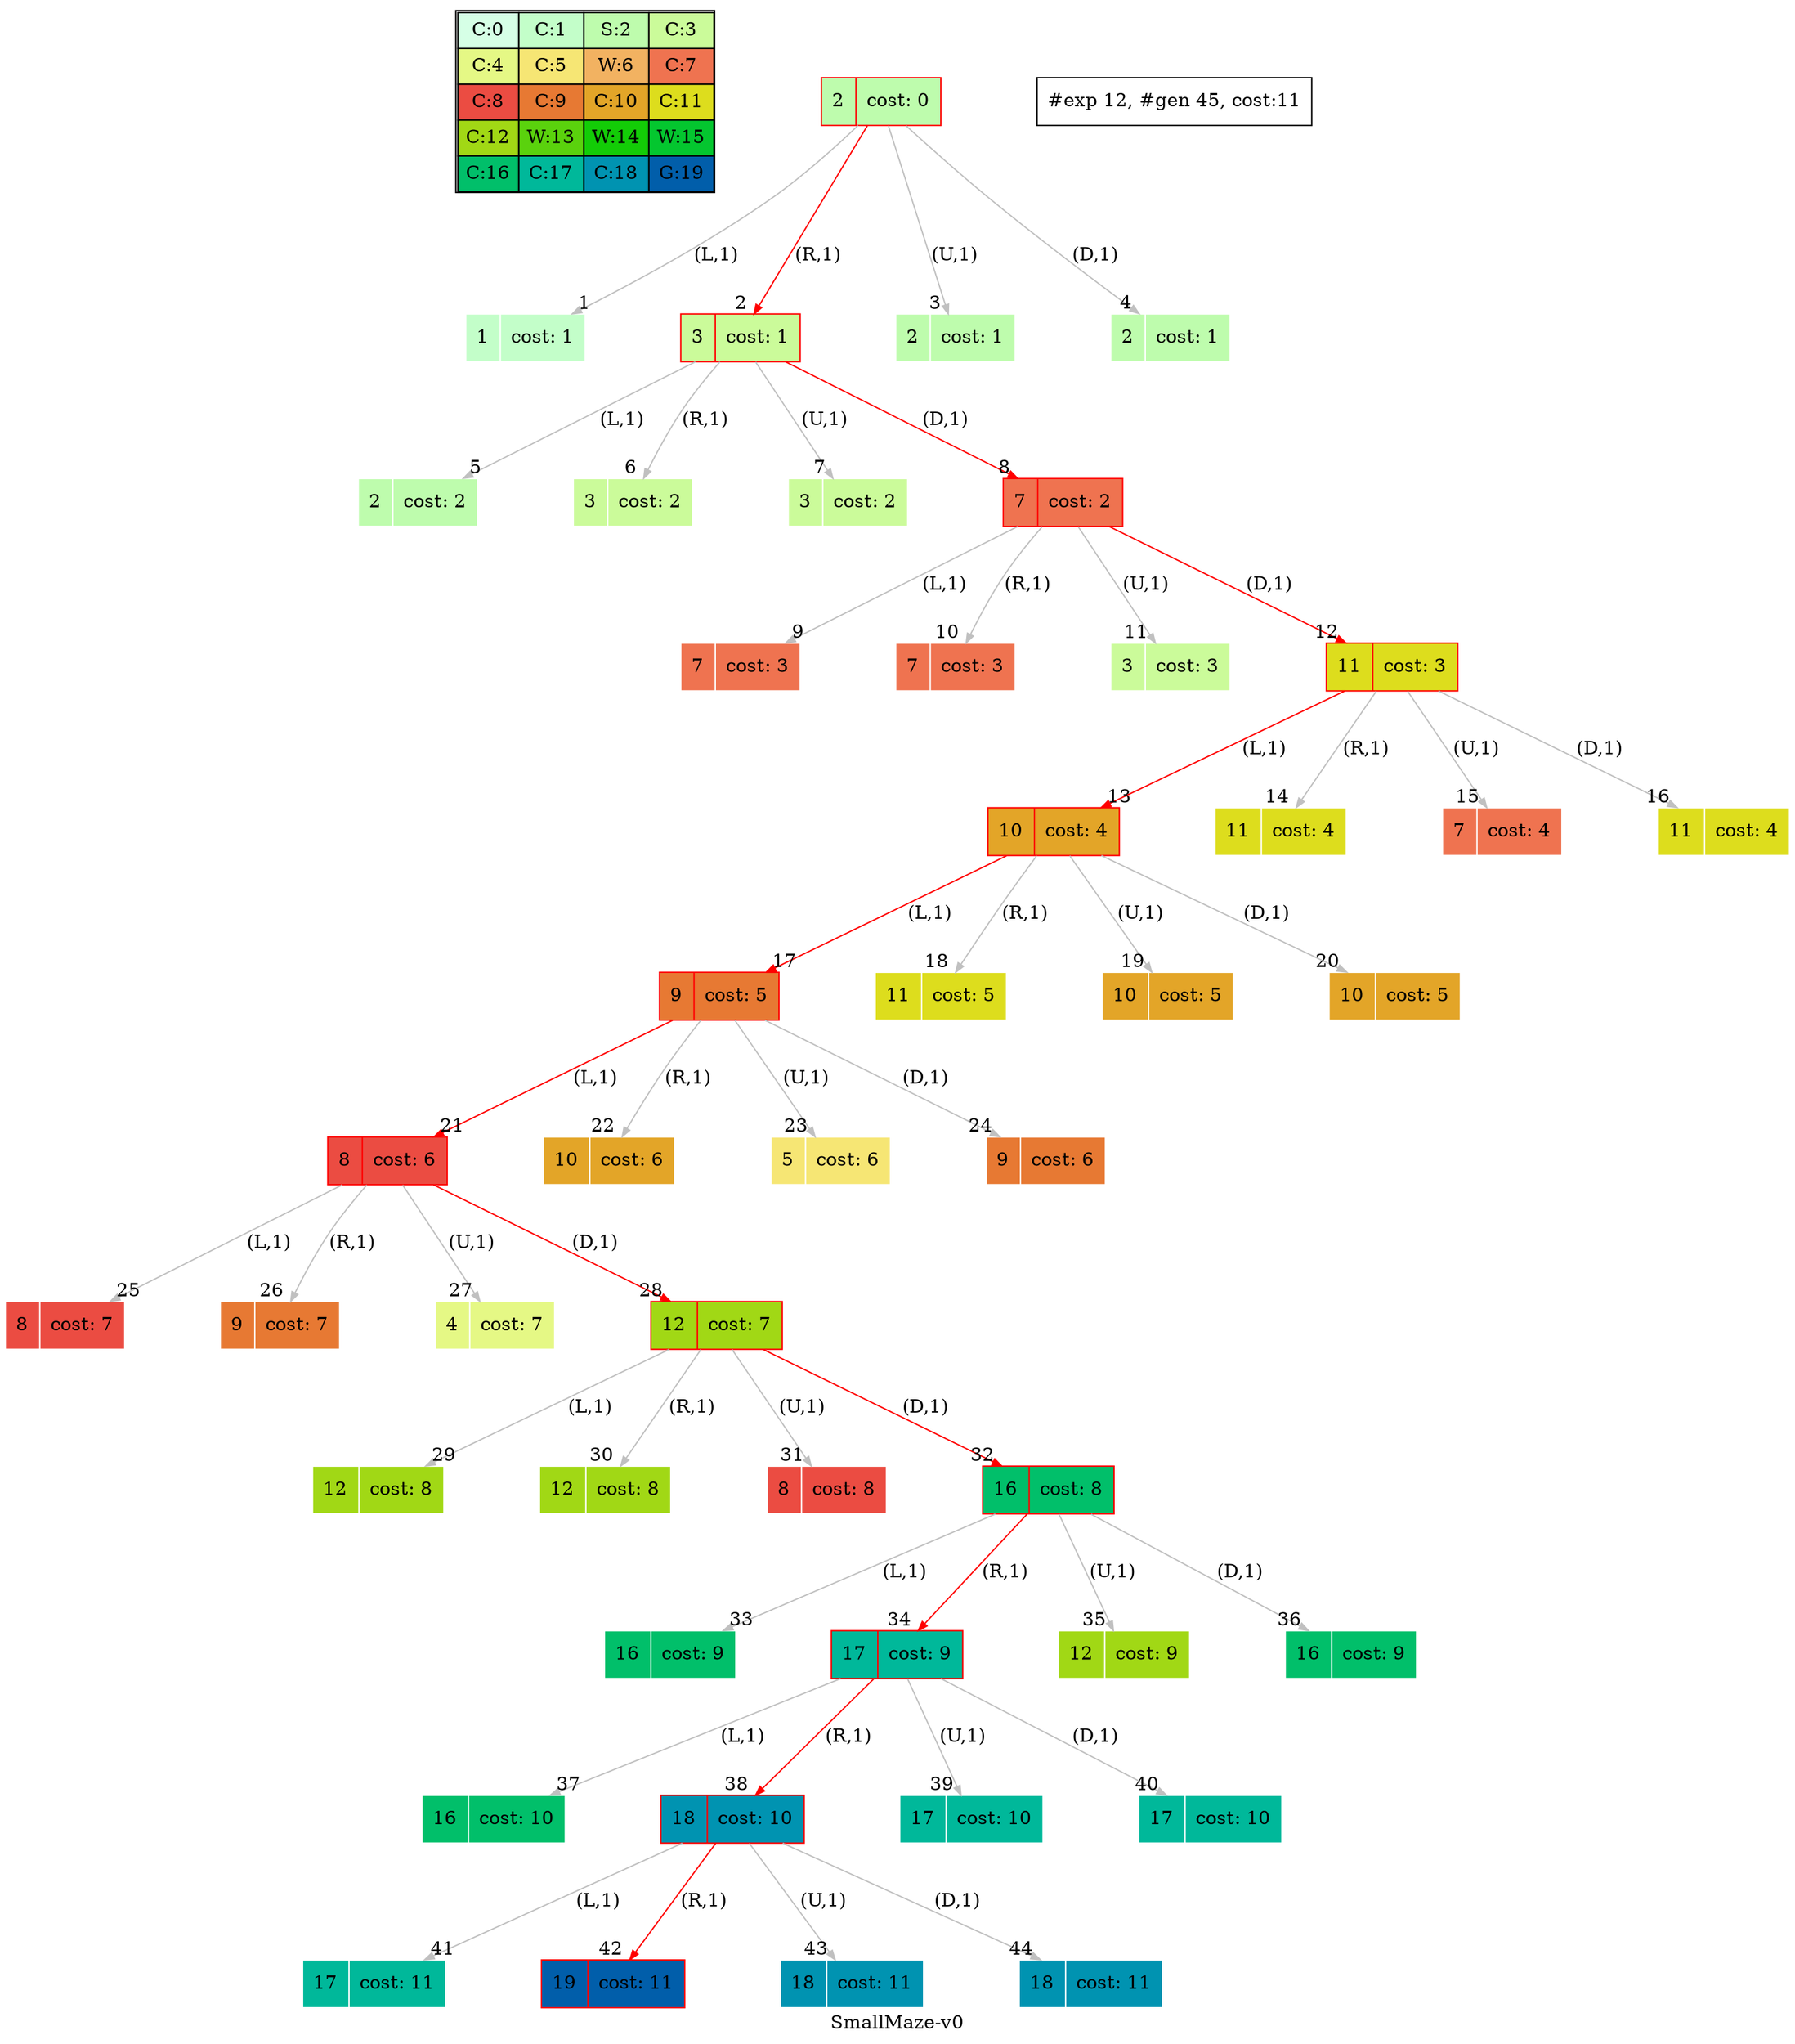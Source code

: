 digraph SmallMaze { label="SmallMaze-v0"
subgraph MAP {label=Map;map [shape=plaintext label=<<table border="1" cellpadding="5" cellspacing="0" cellborder="1"><tr><td bgcolor="0.39803922 0.15947579 0.99679532 1.        ">C:0</td><td bgcolor="0.35098039 0.23194764 0.99315867 1.        ">C:1</td><td bgcolor="0.29607843 0.31486959 0.98720184 1.        ">S:2</td><td bgcolor="0.24901961 0.38410575 0.98063477 1.        ">C:3</td></tr><tr><td bgcolor="0.19411765 0.46220388 0.97128103 1.        ">C:4</td><td bgcolor="0.14705882 0.52643216 0.96182564 1.        ">C:5</td><td bgcolor="0.09215686 0.59770746 0.94913494 1.        ">W:6</td><td bgcolor="0.0372549  0.66454018 0.93467977 1.        ">C:7</td></tr><tr><td bgcolor="0.00980392 0.71791192 0.92090552 1.        ">C:8</td><td bgcolor="0.06470588 0.77520398 0.9032472  1.        ">C:9</td><td bgcolor="0.11176471 0.81974048 0.88677369 1.        ">C:10</td><td bgcolor="0.16666667 0.8660254  0.8660254  1.        ">C:11</td></tr><tr><td bgcolor="0.21372549 0.9005867  0.84695821 1.        ">C:12</td><td bgcolor="0.26862745 0.93467977 0.82325295 1.        ">W:13</td><td bgcolor="0.32352941 0.96182564 0.79801723 1.        ">W:14</td><td bgcolor="0.37058824 0.97940977 0.77520398 1.        ">W:15</td></tr><tr><td bgcolor="0.4254902  0.99315867 0.74725253 1.        ">C:16</td><td bgcolor="0.47254902 0.99907048 0.72218645 1.        ">C:17</td><td bgcolor="0.52745098 0.99907048 0.69169844 1.        ">C:18</td><td bgcolor="0.5745098  0.99315867 0.66454018 1.        ">G:19</td></tr></table>>]} 
nodesep=1 ranksep=1 node [shape=record] edge [arrowsize=0.7] 
"0_2" [label="<f0>2 |<f1> cost: 0" style=filled color=white fillcolor="0.29607843 0.31486959 0.98720184 1.        "]
"0_2" [label="<f0>2 |<f1> cost: 0" style=filled color=red fillcolor="0.29607843 0.31486959 0.98720184 1.        "]
"0_2.1-0" [label="<f0>1 |<f1> cost: 1" style=filled color=white fillcolor="0.35098039 0.23194764 0.99315867 1.        "] "0_2" -> "0_2.1-0" [label="(L,1)" headlabel=" 1 " color=grey ]; 
"0_2.3-1" [label="<f0>3 |<f1> cost: 1" style=filled color=white fillcolor="0.24901961 0.38410575 0.98063477 1.        "] "0_2" -> "0_2.3-1" [label="(R,1)" headlabel=" 2 " color=grey color=red ];  
"0_2.2-2" [label="<f0>2 |<f1> cost: 1" style=filled color=white fillcolor="0.29607843 0.31486959 0.98720184 1.        "] "0_2" -> "0_2.2-2" [label="(U,1)" headlabel=" 3 " color=grey ]; 
"0_2.2-3" [label="<f0>2 |<f1> cost: 1" style=filled color=white fillcolor="0.29607843 0.31486959 0.98720184 1.        "] "0_2" -> "0_2.2-3" [label="(D,1)" headlabel=" 4 " color=grey ]; 
"0_2.3-1" [label="<f0>3 |<f1> cost: 1" style=filled color=red fillcolor="0.24901961 0.38410575 0.98063477 1.        "]
"0_2.3.2-0" [label="<f0>2 |<f1> cost: 2" style=filled color=white fillcolor="0.29607843 0.31486959 0.98720184 1.        "] "0_2.3-1" -> "0_2.3.2-0" [label="(L,1)" headlabel=" 5 " color=grey ]; 
"0_2.3.3-1" [label="<f0>3 |<f1> cost: 2" style=filled color=white fillcolor="0.24901961 0.38410575 0.98063477 1.        "] "0_2.3-1" -> "0_2.3.3-1" [label="(R,1)" headlabel=" 6 " color=grey ]; 
"0_2.3.3-2" [label="<f0>3 |<f1> cost: 2" style=filled color=white fillcolor="0.24901961 0.38410575 0.98063477 1.        "] "0_2.3-1" -> "0_2.3.3-2" [label="(U,1)" headlabel=" 7 " color=grey ]; 
"0_2.3.7-3" [label="<f0>7 |<f1> cost: 2" style=filled color=white fillcolor="0.0372549  0.66454018 0.93467977 1.        "] "0_2.3-1" -> "0_2.3.7-3" [label="(D,1)" headlabel=" 8 " color=grey color=red ];  
"0_2.3.7-3" [label="<f0>7 |<f1> cost: 2" style=filled color=red fillcolor="0.0372549  0.66454018 0.93467977 1.        "]
"0_2.3.7.7-0" [label="<f0>7 |<f1> cost: 3" style=filled color=white fillcolor="0.0372549  0.66454018 0.93467977 1.        "] "0_2.3.7-3" -> "0_2.3.7.7-0" [label="(L,1)" headlabel=" 9 " color=grey ]; 
"0_2.3.7.7-1" [label="<f0>7 |<f1> cost: 3" style=filled color=white fillcolor="0.0372549  0.66454018 0.93467977 1.        "] "0_2.3.7-3" -> "0_2.3.7.7-1" [label="(R,1)" headlabel=" 10 " color=grey ]; 
"0_2.3.7.3-2" [label="<f0>3 |<f1> cost: 3" style=filled color=white fillcolor="0.24901961 0.38410575 0.98063477 1.        "] "0_2.3.7-3" -> "0_2.3.7.3-2" [label="(U,1)" headlabel=" 11 " color=grey ]; 
"0_2.3.7.11-3" [label="<f0>11 |<f1> cost: 3" style=filled color=white fillcolor="0.16666667 0.8660254  0.8660254  1.        "] "0_2.3.7-3" -> "0_2.3.7.11-3" [label="(D,1)" headlabel=" 12 " color=grey color=red ];  
"0_2.3.7.11-3" [label="<f0>11 |<f1> cost: 3" style=filled color=red fillcolor="0.16666667 0.8660254  0.8660254  1.        "]
"0_2.3.7.11.10-0" [label="<f0>10 |<f1> cost: 4" style=filled color=white fillcolor="0.11176471 0.81974048 0.88677369 1.        "] "0_2.3.7.11-3" -> "0_2.3.7.11.10-0" [label="(L,1)" headlabel=" 13 " color=grey color=red ];  
"0_2.3.7.11.11-1" [label="<f0>11 |<f1> cost: 4" style=filled color=white fillcolor="0.16666667 0.8660254  0.8660254  1.        "] "0_2.3.7.11-3" -> "0_2.3.7.11.11-1" [label="(R,1)" headlabel=" 14 " color=grey ]; 
"0_2.3.7.11.7-2" [label="<f0>7 |<f1> cost: 4" style=filled color=white fillcolor="0.0372549  0.66454018 0.93467977 1.        "] "0_2.3.7.11-3" -> "0_2.3.7.11.7-2" [label="(U,1)" headlabel=" 15 " color=grey ]; 
"0_2.3.7.11.11-3" [label="<f0>11 |<f1> cost: 4" style=filled color=white fillcolor="0.16666667 0.8660254  0.8660254  1.        "] "0_2.3.7.11-3" -> "0_2.3.7.11.11-3" [label="(D,1)" headlabel=" 16 " color=grey ]; 
"0_2.3.7.11.10-0" [label="<f0>10 |<f1> cost: 4" style=filled color=red fillcolor="0.11176471 0.81974048 0.88677369 1.        "]
"0_2.3.7.11.10.9-0" [label="<f0>9 |<f1> cost: 5" style=filled color=white fillcolor="0.06470588 0.77520398 0.9032472  1.        "] "0_2.3.7.11.10-0" -> "0_2.3.7.11.10.9-0" [label="(L,1)" headlabel=" 17 " color=grey color=red ];  
"0_2.3.7.11.10.11-1" [label="<f0>11 |<f1> cost: 5" style=filled color=white fillcolor="0.16666667 0.8660254  0.8660254  1.        "] "0_2.3.7.11.10-0" -> "0_2.3.7.11.10.11-1" [label="(R,1)" headlabel=" 18 " color=grey ]; 
"0_2.3.7.11.10.10-2" [label="<f0>10 |<f1> cost: 5" style=filled color=white fillcolor="0.11176471 0.81974048 0.88677369 1.        "] "0_2.3.7.11.10-0" -> "0_2.3.7.11.10.10-2" [label="(U,1)" headlabel=" 19 " color=grey ]; 
"0_2.3.7.11.10.10-3" [label="<f0>10 |<f1> cost: 5" style=filled color=white fillcolor="0.11176471 0.81974048 0.88677369 1.        "] "0_2.3.7.11.10-0" -> "0_2.3.7.11.10.10-3" [label="(D,1)" headlabel=" 20 " color=grey ]; 
"0_2.3.7.11.10.9-0" [label="<f0>9 |<f1> cost: 5" style=filled color=red fillcolor="0.06470588 0.77520398 0.9032472  1.        "]
"0_2.3.7.11.10.9.8-0" [label="<f0>8 |<f1> cost: 6" style=filled color=white fillcolor="0.00980392 0.71791192 0.92090552 1.        "] "0_2.3.7.11.10.9-0" -> "0_2.3.7.11.10.9.8-0" [label="(L,1)" headlabel=" 21 " color=grey color=red ];  
"0_2.3.7.11.10.9.10-1" [label="<f0>10 |<f1> cost: 6" style=filled color=white fillcolor="0.11176471 0.81974048 0.88677369 1.        "] "0_2.3.7.11.10.9-0" -> "0_2.3.7.11.10.9.10-1" [label="(R,1)" headlabel=" 22 " color=grey ]; 
"0_2.3.7.11.10.9.5-2" [label="<f0>5 |<f1> cost: 6" style=filled color=white fillcolor="0.14705882 0.52643216 0.96182564 1.        "] "0_2.3.7.11.10.9-0" -> "0_2.3.7.11.10.9.5-2" [label="(U,1)" headlabel=" 23 " color=grey ]; 
"0_2.3.7.11.10.9.9-3" [label="<f0>9 |<f1> cost: 6" style=filled color=white fillcolor="0.06470588 0.77520398 0.9032472  1.        "] "0_2.3.7.11.10.9-0" -> "0_2.3.7.11.10.9.9-3" [label="(D,1)" headlabel=" 24 " color=grey ]; 
"0_2.3.7.11.10.9.8-0" [label="<f0>8 |<f1> cost: 6" style=filled color=red fillcolor="0.00980392 0.71791192 0.92090552 1.        "]
"0_2.3.7.11.10.9.8.8-0" [label="<f0>8 |<f1> cost: 7" style=filled color=white fillcolor="0.00980392 0.71791192 0.92090552 1.        "] "0_2.3.7.11.10.9.8-0" -> "0_2.3.7.11.10.9.8.8-0" [label="(L,1)" headlabel=" 25 " color=grey ]; 
"0_2.3.7.11.10.9.8.9-1" [label="<f0>9 |<f1> cost: 7" style=filled color=white fillcolor="0.06470588 0.77520398 0.9032472  1.        "] "0_2.3.7.11.10.9.8-0" -> "0_2.3.7.11.10.9.8.9-1" [label="(R,1)" headlabel=" 26 " color=grey ]; 
"0_2.3.7.11.10.9.8.4-2" [label="<f0>4 |<f1> cost: 7" style=filled color=white fillcolor="0.19411765 0.46220388 0.97128103 1.        "] "0_2.3.7.11.10.9.8-0" -> "0_2.3.7.11.10.9.8.4-2" [label="(U,1)" headlabel=" 27 " color=grey ]; 
"0_2.3.7.11.10.9.8.12-3" [label="<f0>12 |<f1> cost: 7" style=filled color=white fillcolor="0.21372549 0.9005867  0.84695821 1.        "] "0_2.3.7.11.10.9.8-0" -> "0_2.3.7.11.10.9.8.12-3" [label="(D,1)" headlabel=" 28 " color=grey color=red ];  
"0_2.3.7.11.10.9.8.12-3" [label="<f0>12 |<f1> cost: 7" style=filled color=red fillcolor="0.21372549 0.9005867  0.84695821 1.        "]
"0_2.3.7.11.10.9.8.12.12-0" [label="<f0>12 |<f1> cost: 8" style=filled color=white fillcolor="0.21372549 0.9005867  0.84695821 1.        "] "0_2.3.7.11.10.9.8.12-3" -> "0_2.3.7.11.10.9.8.12.12-0" [label="(L,1)" headlabel=" 29 " color=grey ]; 
"0_2.3.7.11.10.9.8.12.12-1" [label="<f0>12 |<f1> cost: 8" style=filled color=white fillcolor="0.21372549 0.9005867  0.84695821 1.        "] "0_2.3.7.11.10.9.8.12-3" -> "0_2.3.7.11.10.9.8.12.12-1" [label="(R,1)" headlabel=" 30 " color=grey ]; 
"0_2.3.7.11.10.9.8.12.8-2" [label="<f0>8 |<f1> cost: 8" style=filled color=white fillcolor="0.00980392 0.71791192 0.92090552 1.        "] "0_2.3.7.11.10.9.8.12-3" -> "0_2.3.7.11.10.9.8.12.8-2" [label="(U,1)" headlabel=" 31 " color=grey ]; 
"0_2.3.7.11.10.9.8.12.16-3" [label="<f0>16 |<f1> cost: 8" style=filled color=white fillcolor="0.4254902  0.99315867 0.74725253 1.        "] "0_2.3.7.11.10.9.8.12-3" -> "0_2.3.7.11.10.9.8.12.16-3" [label="(D,1)" headlabel=" 32 " color=grey color=red ];  
"0_2.3.7.11.10.9.8.12.16-3" [label="<f0>16 |<f1> cost: 8" style=filled color=red fillcolor="0.4254902  0.99315867 0.74725253 1.        "]
"0_2.3.7.11.10.9.8.12.16.16-0" [label="<f0>16 |<f1> cost: 9" style=filled color=white fillcolor="0.4254902  0.99315867 0.74725253 1.        "] "0_2.3.7.11.10.9.8.12.16-3" -> "0_2.3.7.11.10.9.8.12.16.16-0" [label="(L,1)" headlabel=" 33 " color=grey ]; 
"0_2.3.7.11.10.9.8.12.16.17-1" [label="<f0>17 |<f1> cost: 9" style=filled color=white fillcolor="0.47254902 0.99907048 0.72218645 1.        "] "0_2.3.7.11.10.9.8.12.16-3" -> "0_2.3.7.11.10.9.8.12.16.17-1" [label="(R,1)" headlabel=" 34 " color=grey color=red ];  
"0_2.3.7.11.10.9.8.12.16.12-2" [label="<f0>12 |<f1> cost: 9" style=filled color=white fillcolor="0.21372549 0.9005867  0.84695821 1.        "] "0_2.3.7.11.10.9.8.12.16-3" -> "0_2.3.7.11.10.9.8.12.16.12-2" [label="(U,1)" headlabel=" 35 " color=grey ]; 
"0_2.3.7.11.10.9.8.12.16.16-3" [label="<f0>16 |<f1> cost: 9" style=filled color=white fillcolor="0.4254902  0.99315867 0.74725253 1.        "] "0_2.3.7.11.10.9.8.12.16-3" -> "0_2.3.7.11.10.9.8.12.16.16-3" [label="(D,1)" headlabel=" 36 " color=grey ]; 
"0_2.3.7.11.10.9.8.12.16.17-1" [label="<f0>17 |<f1> cost: 9" style=filled color=red fillcolor="0.47254902 0.99907048 0.72218645 1.        "]
"0_2.3.7.11.10.9.8.12.16.17.16-0" [label="<f0>16 |<f1> cost: 10" style=filled color=white fillcolor="0.4254902  0.99315867 0.74725253 1.        "] "0_2.3.7.11.10.9.8.12.16.17-1" -> "0_2.3.7.11.10.9.8.12.16.17.16-0" [label="(L,1)" headlabel=" 37 " color=grey ]; 
"0_2.3.7.11.10.9.8.12.16.17.18-1" [label="<f0>18 |<f1> cost: 10" style=filled color=white fillcolor="0.52745098 0.99907048 0.69169844 1.        "] "0_2.3.7.11.10.9.8.12.16.17-1" -> "0_2.3.7.11.10.9.8.12.16.17.18-1" [label="(R,1)" headlabel=" 38 " color=grey color=red ];  
"0_2.3.7.11.10.9.8.12.16.17.17-2" [label="<f0>17 |<f1> cost: 10" style=filled color=white fillcolor="0.47254902 0.99907048 0.72218645 1.        "] "0_2.3.7.11.10.9.8.12.16.17-1" -> "0_2.3.7.11.10.9.8.12.16.17.17-2" [label="(U,1)" headlabel=" 39 " color=grey ]; 
"0_2.3.7.11.10.9.8.12.16.17.17-3" [label="<f0>17 |<f1> cost: 10" style=filled color=white fillcolor="0.47254902 0.99907048 0.72218645 1.        "] "0_2.3.7.11.10.9.8.12.16.17-1" -> "0_2.3.7.11.10.9.8.12.16.17.17-3" [label="(D,1)" headlabel=" 40 " color=grey ]; 
"0_2.3.7.11.10.9.8.12.16.17.18-1" [label="<f0>18 |<f1> cost: 10" style=filled color=red fillcolor="0.52745098 0.99907048 0.69169844 1.        "]
"0_2.3.7.11.10.9.8.12.16.17.18.17-0" [label="<f0>17 |<f1> cost: 11" style=filled color=white fillcolor="0.47254902 0.99907048 0.72218645 1.        "] "0_2.3.7.11.10.9.8.12.16.17.18-1" -> "0_2.3.7.11.10.9.8.12.16.17.18.17-0" [label="(L,1)" headlabel=" 41 " color=grey ]; 
"0_2.3.7.11.10.9.8.12.16.17.18.19-1" [label="<f0>19 |<f1> cost: 11" style=filled color=red fillcolor="0.5745098  0.99315867 0.66454018 1.        "] "0_2.3.7.11.10.9.8.12.16.17.18-1" -> "0_2.3.7.11.10.9.8.12.16.17.18.19-1" [label="(R,1)" headlabel=" 42 " color=grey color=red ];  
"0_2.3.7.11.10.9.8.12.16.17.18.18-2" [label="<f0>18 |<f1> cost: 11" style=filled color=white fillcolor="0.52745098 0.99907048 0.69169844 1.        "] "0_2.3.7.11.10.9.8.12.16.17.18-1" -> "0_2.3.7.11.10.9.8.12.16.17.18.18-2" [label="(U,1)" headlabel=" 43 " color=grey ]; 
"0_2.3.7.11.10.9.8.12.16.17.18.18-3" [label="<f0>18 |<f1> cost: 11" style=filled color=white fillcolor="0.52745098 0.99907048 0.69169844 1.        "] "0_2.3.7.11.10.9.8.12.16.17.18-1" -> "0_2.3.7.11.10.9.8.12.16.17.18.18-3" [label="(D,1)" headlabel=" 44 " color=grey ]; 
 "#exp 12, #gen 45, cost:11" [ shape=box ];
}
